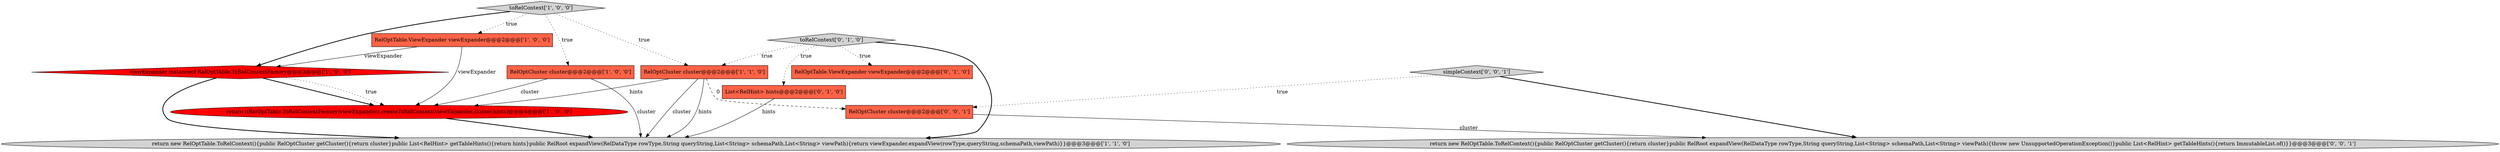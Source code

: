 digraph {
4 [style = filled, label = "return new RelOptTable.ToRelContext(){public RelOptCluster getCluster(){return cluster}public List<RelHint> getTableHints(){return hints}public RelRoot expandView(RelDataType rowType,String queryString,List<String> schemaPath,List<String> viewPath){return viewExpander.expandView(rowType,queryString,schemaPath,viewPath)}}@@@3@@@['1', '1', '0']", fillcolor = lightgray, shape = ellipse image = "AAA0AAABBB1BBB"];
0 [style = filled, label = "viewExpander instanceof RelOptTable.ToRelContextFactory@@@3@@@['1', '0', '0']", fillcolor = red, shape = diamond image = "AAA1AAABBB1BBB"];
1 [style = filled, label = "RelOptTable.ViewExpander viewExpander@@@2@@@['1', '0', '0']", fillcolor = tomato, shape = box image = "AAA0AAABBB1BBB"];
3 [style = filled, label = "toRelContext['1', '0', '0']", fillcolor = lightgray, shape = diamond image = "AAA0AAABBB1BBB"];
10 [style = filled, label = "return new RelOptTable.ToRelContext(){public RelOptCluster getCluster(){return cluster}public RelRoot expandView(RelDataType rowType,String queryString,List<String> schemaPath,List<String> viewPath){throw new UnsupportedOperationException()}public List<RelHint> getTableHints(){return ImmutableList.of()}}@@@3@@@['0', '0', '1']", fillcolor = lightgray, shape = ellipse image = "AAA0AAABBB3BBB"];
7 [style = filled, label = "toRelContext['0', '1', '0']", fillcolor = lightgray, shape = diamond image = "AAA0AAABBB2BBB"];
5 [style = filled, label = "RelOptCluster cluster@@@2@@@['1', '1', '0']", fillcolor = tomato, shape = box image = "AAA0AAABBB1BBB"];
11 [style = filled, label = "RelOptCluster cluster@@@2@@@['0', '0', '1']", fillcolor = tomato, shape = box image = "AAA0AAABBB3BBB"];
12 [style = filled, label = "simpleContext['0', '0', '1']", fillcolor = lightgray, shape = diamond image = "AAA0AAABBB3BBB"];
8 [style = filled, label = "RelOptTable.ViewExpander viewExpander@@@2@@@['0', '1', '0']", fillcolor = tomato, shape = box image = "AAA0AAABBB2BBB"];
6 [style = filled, label = "return ((RelOptTable.ToRelContextFactory)viewExpander).createToRelContext(viewExpander,cluster,hints)@@@4@@@['1', '0', '0']", fillcolor = red, shape = ellipse image = "AAA1AAABBB1BBB"];
2 [style = filled, label = "RelOptCluster cluster@@@2@@@['1', '0', '0']", fillcolor = tomato, shape = box image = "AAA0AAABBB1BBB"];
9 [style = filled, label = "List<RelHint> hints@@@2@@@['0', '1', '0']", fillcolor = tomato, shape = box image = "AAA0AAABBB2BBB"];
9->4 [style = solid, label="hints"];
2->4 [style = solid, label="cluster"];
0->6 [style = bold, label=""];
1->6 [style = solid, label="viewExpander"];
7->4 [style = bold, label=""];
7->9 [style = dotted, label="true"];
0->6 [style = dotted, label="true"];
2->6 [style = solid, label="cluster"];
3->0 [style = bold, label=""];
11->10 [style = solid, label="cluster"];
7->5 [style = dotted, label="true"];
12->11 [style = dotted, label="true"];
5->6 [style = solid, label="hints"];
6->4 [style = bold, label=""];
12->10 [style = bold, label=""];
3->5 [style = dotted, label="true"];
5->11 [style = dashed, label="0"];
0->4 [style = bold, label=""];
5->4 [style = solid, label="hints"];
5->4 [style = solid, label="cluster"];
7->8 [style = dotted, label="true"];
3->1 [style = dotted, label="true"];
1->0 [style = solid, label="viewExpander"];
3->2 [style = dotted, label="true"];
}
